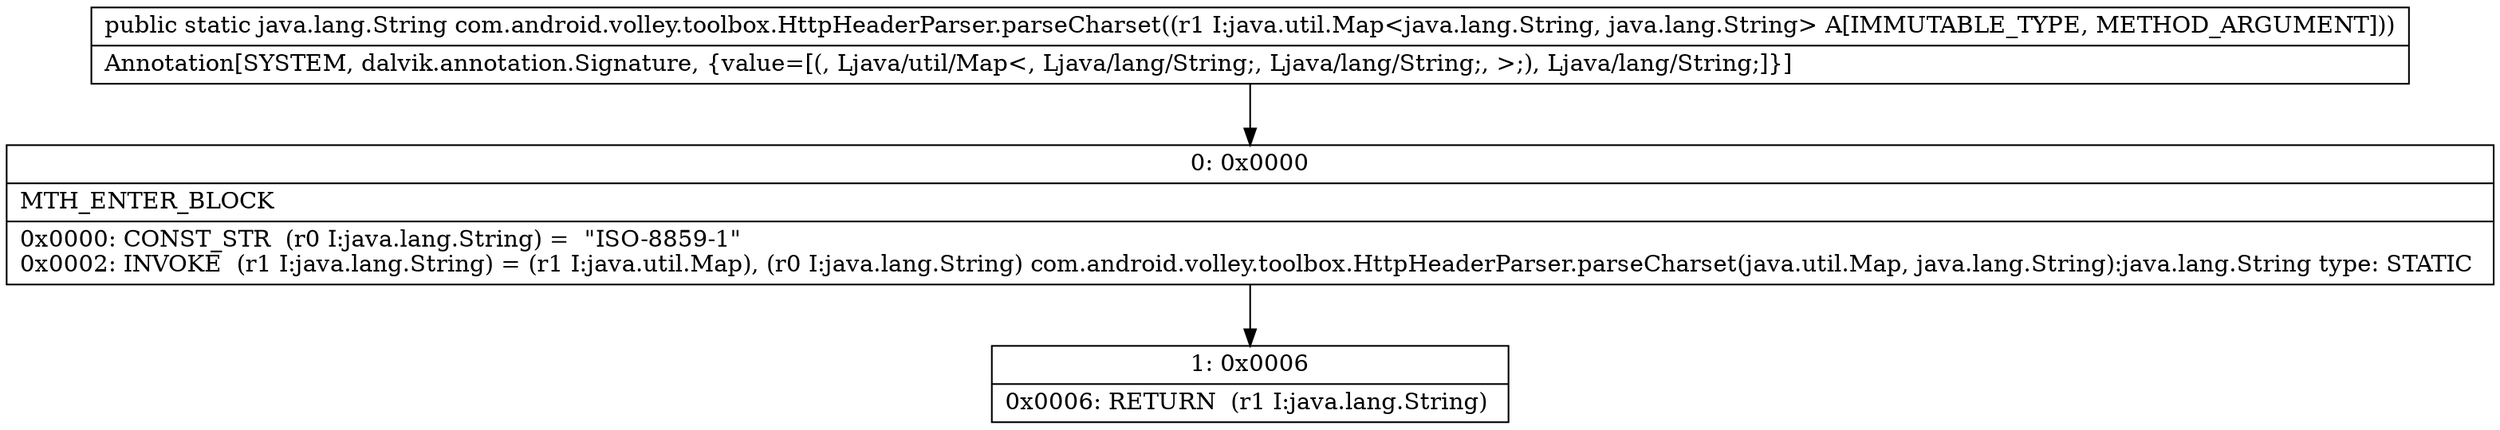 digraph "CFG forcom.android.volley.toolbox.HttpHeaderParser.parseCharset(Ljava\/util\/Map;)Ljava\/lang\/String;" {
Node_0 [shape=record,label="{0\:\ 0x0000|MTH_ENTER_BLOCK\l|0x0000: CONST_STR  (r0 I:java.lang.String) =  \"ISO\-8859\-1\" \l0x0002: INVOKE  (r1 I:java.lang.String) = (r1 I:java.util.Map), (r0 I:java.lang.String) com.android.volley.toolbox.HttpHeaderParser.parseCharset(java.util.Map, java.lang.String):java.lang.String type: STATIC \l}"];
Node_1 [shape=record,label="{1\:\ 0x0006|0x0006: RETURN  (r1 I:java.lang.String) \l}"];
MethodNode[shape=record,label="{public static java.lang.String com.android.volley.toolbox.HttpHeaderParser.parseCharset((r1 I:java.util.Map\<java.lang.String, java.lang.String\> A[IMMUTABLE_TYPE, METHOD_ARGUMENT]))  | Annotation[SYSTEM, dalvik.annotation.Signature, \{value=[(, Ljava\/util\/Map\<, Ljava\/lang\/String;, Ljava\/lang\/String;, \>;), Ljava\/lang\/String;]\}]\l}"];
MethodNode -> Node_0;
Node_0 -> Node_1;
}

